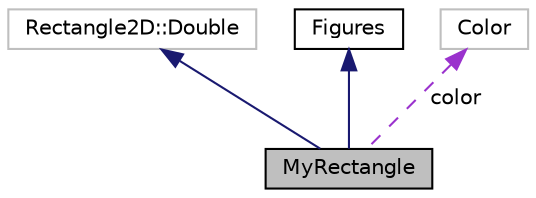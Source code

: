 digraph "MyRectangle"
{
 // LATEX_PDF_SIZE
  edge [fontname="Helvetica",fontsize="10",labelfontname="Helvetica",labelfontsize="10"];
  node [fontname="Helvetica",fontsize="10",shape=record];
  Node1 [label="MyRectangle",height=0.2,width=0.4,color="black", fillcolor="grey75", style="filled", fontcolor="black",tooltip=" "];
  Node2 -> Node1 [dir="back",color="midnightblue",fontsize="10",style="solid"];
  Node2 [label="Rectangle2D::Double",height=0.2,width=0.4,color="grey75", fillcolor="white", style="filled",tooltip=" "];
  Node3 -> Node1 [dir="back",color="midnightblue",fontsize="10",style="solid"];
  Node3 [label="Figures",height=0.2,width=0.4,color="black", fillcolor="white", style="filled",URL="$interfaceFigures.html",tooltip=" "];
  Node4 -> Node1 [dir="back",color="darkorchid3",fontsize="10",style="dashed",label=" color" ];
  Node4 [label="Color",height=0.2,width=0.4,color="grey75", fillcolor="white", style="filled",tooltip=" "];
}

